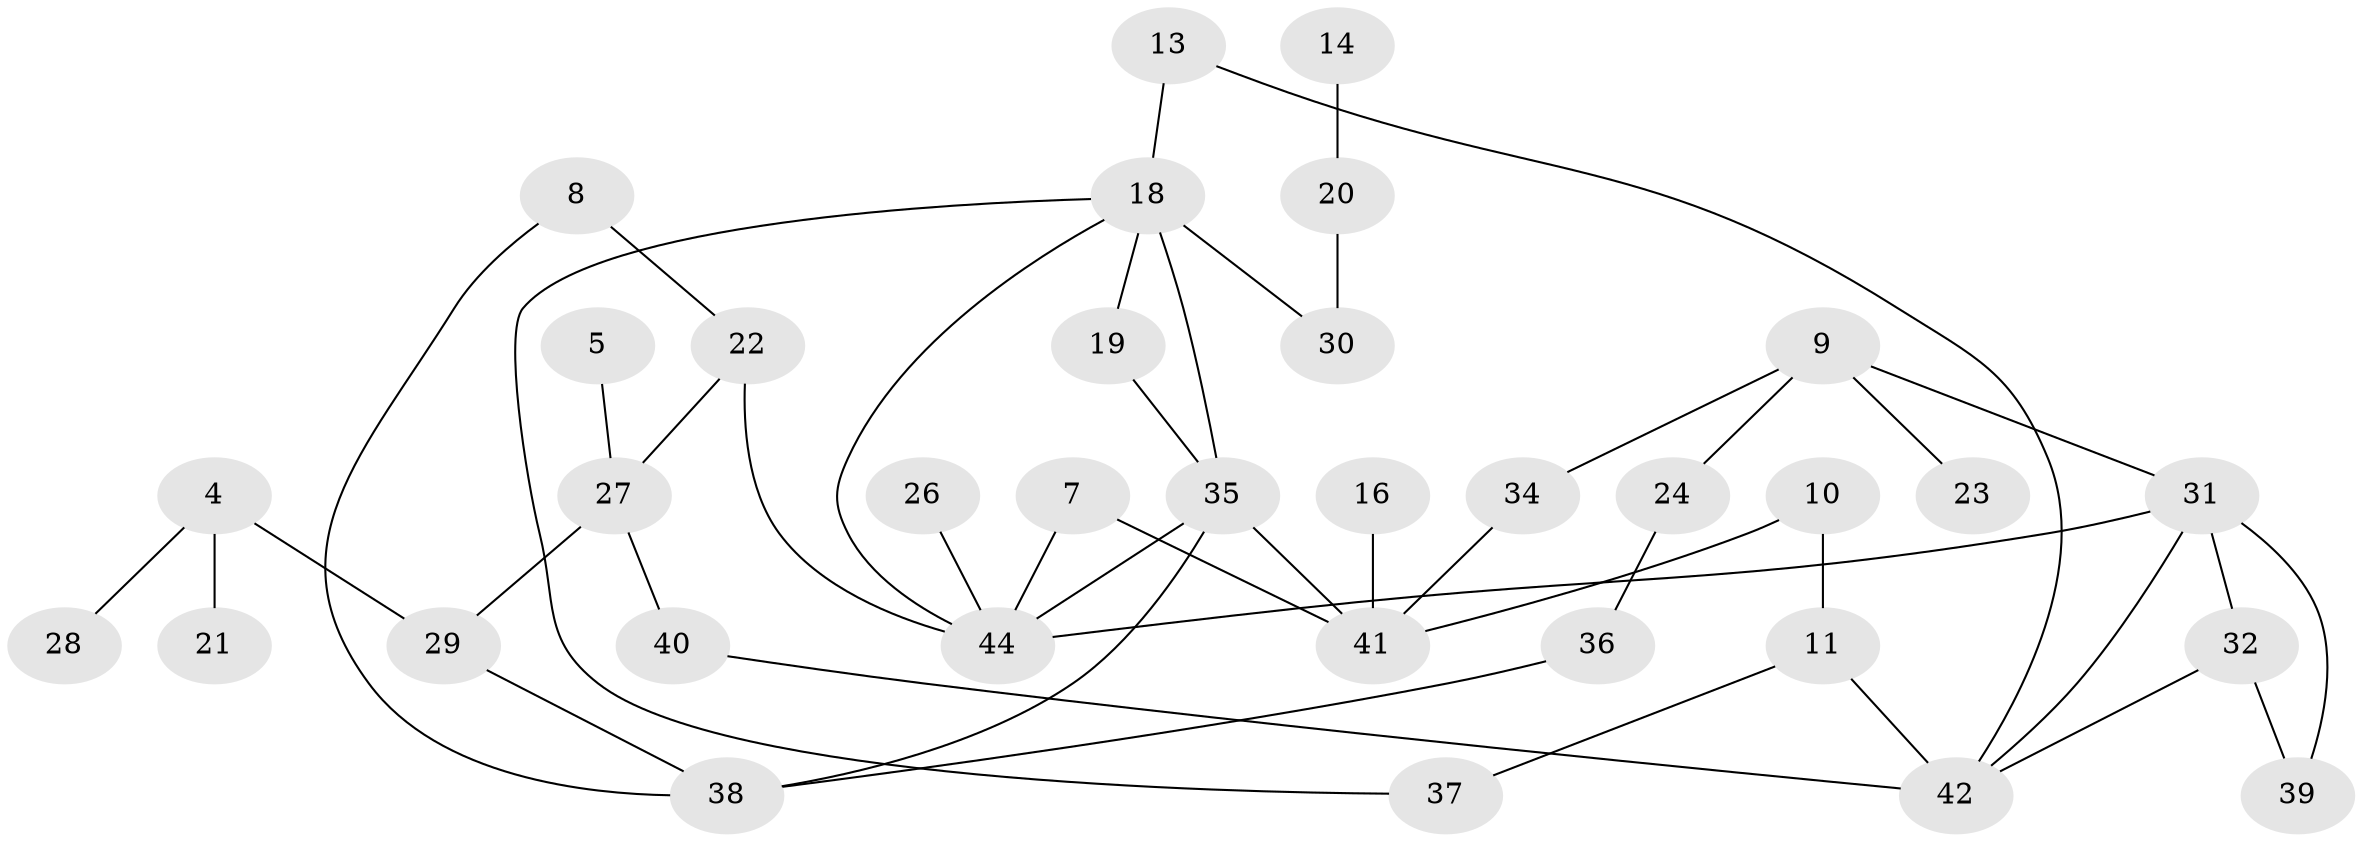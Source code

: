 // original degree distribution, {3: 0.1724137931034483, 0: 0.11494252873563218, 1: 0.25287356321839083, 2: 0.2988505747126437, 4: 0.08045977011494253, 5: 0.04597701149425287, 7: 0.011494252873563218, 6: 0.022988505747126436}
// Generated by graph-tools (version 1.1) at 2025/00/03/09/25 03:00:42]
// undirected, 34 vertices, 46 edges
graph export_dot {
graph [start="1"]
  node [color=gray90,style=filled];
  4;
  5;
  7;
  8;
  9;
  10;
  11;
  13;
  14;
  16;
  18;
  19;
  20;
  21;
  22;
  23;
  24;
  26;
  27;
  28;
  29;
  30;
  31;
  32;
  34;
  35;
  36;
  37;
  38;
  39;
  40;
  41;
  42;
  44;
  4 -- 21 [weight=1.0];
  4 -- 28 [weight=1.0];
  4 -- 29 [weight=1.0];
  5 -- 27 [weight=1.0];
  7 -- 41 [weight=1.0];
  7 -- 44 [weight=1.0];
  8 -- 22 [weight=1.0];
  8 -- 38 [weight=1.0];
  9 -- 23 [weight=1.0];
  9 -- 24 [weight=1.0];
  9 -- 31 [weight=1.0];
  9 -- 34 [weight=1.0];
  10 -- 11 [weight=1.0];
  10 -- 41 [weight=1.0];
  11 -- 37 [weight=1.0];
  11 -- 42 [weight=1.0];
  13 -- 18 [weight=1.0];
  13 -- 42 [weight=1.0];
  14 -- 20 [weight=1.0];
  16 -- 41 [weight=1.0];
  18 -- 19 [weight=1.0];
  18 -- 30 [weight=1.0];
  18 -- 35 [weight=1.0];
  18 -- 37 [weight=1.0];
  18 -- 44 [weight=1.0];
  19 -- 35 [weight=1.0];
  20 -- 30 [weight=1.0];
  22 -- 27 [weight=1.0];
  22 -- 44 [weight=1.0];
  24 -- 36 [weight=1.0];
  26 -- 44 [weight=1.0];
  27 -- 29 [weight=1.0];
  27 -- 40 [weight=3.0];
  29 -- 38 [weight=1.0];
  31 -- 32 [weight=1.0];
  31 -- 39 [weight=1.0];
  31 -- 42 [weight=1.0];
  31 -- 44 [weight=1.0];
  32 -- 39 [weight=1.0];
  32 -- 42 [weight=1.0];
  34 -- 41 [weight=1.0];
  35 -- 38 [weight=1.0];
  35 -- 41 [weight=1.0];
  35 -- 44 [weight=1.0];
  36 -- 38 [weight=1.0];
  40 -- 42 [weight=2.0];
}
